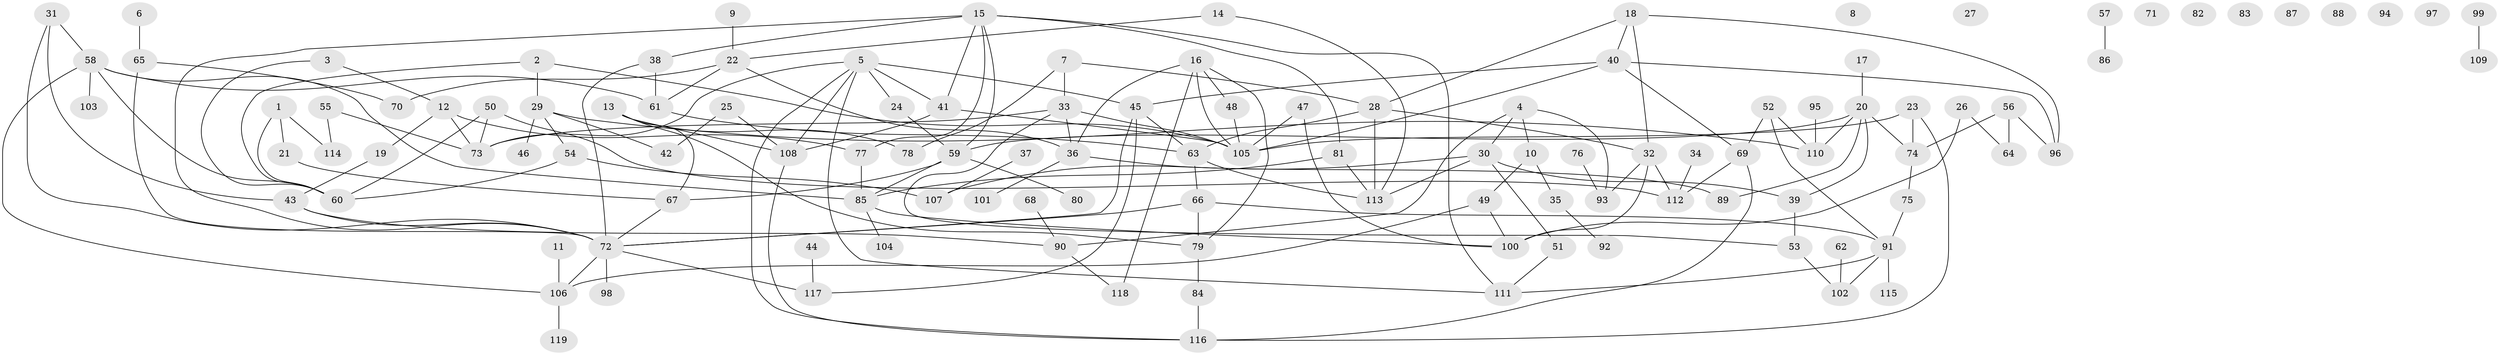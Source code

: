 // coarse degree distribution, {7: 0.061224489795918366, 10: 0.02040816326530612, 6: 0.061224489795918366, 4: 0.22448979591836735, 3: 0.08163265306122448, 9: 0.061224489795918366, 15: 0.02040816326530612, 2: 0.14285714285714285, 5: 0.14285714285714285, 8: 0.02040816326530612, 1: 0.16326530612244897}
// Generated by graph-tools (version 1.1) at 2025/48/03/04/25 22:48:13]
// undirected, 119 vertices, 175 edges
graph export_dot {
  node [color=gray90,style=filled];
  1;
  2;
  3;
  4;
  5;
  6;
  7;
  8;
  9;
  10;
  11;
  12;
  13;
  14;
  15;
  16;
  17;
  18;
  19;
  20;
  21;
  22;
  23;
  24;
  25;
  26;
  27;
  28;
  29;
  30;
  31;
  32;
  33;
  34;
  35;
  36;
  37;
  38;
  39;
  40;
  41;
  42;
  43;
  44;
  45;
  46;
  47;
  48;
  49;
  50;
  51;
  52;
  53;
  54;
  55;
  56;
  57;
  58;
  59;
  60;
  61;
  62;
  63;
  64;
  65;
  66;
  67;
  68;
  69;
  70;
  71;
  72;
  73;
  74;
  75;
  76;
  77;
  78;
  79;
  80;
  81;
  82;
  83;
  84;
  85;
  86;
  87;
  88;
  89;
  90;
  91;
  92;
  93;
  94;
  95;
  96;
  97;
  98;
  99;
  100;
  101;
  102;
  103;
  104;
  105;
  106;
  107;
  108;
  109;
  110;
  111;
  112;
  113;
  114;
  115;
  116;
  117;
  118;
  119;
  1 -- 21;
  1 -- 60;
  1 -- 114;
  2 -- 29;
  2 -- 60;
  2 -- 105;
  3 -- 12;
  3 -- 60;
  4 -- 10;
  4 -- 30;
  4 -- 90;
  4 -- 93;
  5 -- 24;
  5 -- 41;
  5 -- 45;
  5 -- 73;
  5 -- 108;
  5 -- 111;
  5 -- 116;
  6 -- 65;
  7 -- 28;
  7 -- 33;
  7 -- 78;
  9 -- 22;
  10 -- 35;
  10 -- 49;
  11 -- 106;
  12 -- 19;
  12 -- 73;
  12 -- 77;
  13 -- 67;
  13 -- 78;
  13 -- 79;
  13 -- 108;
  14 -- 22;
  14 -- 113;
  15 -- 38;
  15 -- 41;
  15 -- 59;
  15 -- 72;
  15 -- 77;
  15 -- 81;
  15 -- 111;
  16 -- 36;
  16 -- 48;
  16 -- 79;
  16 -- 105;
  16 -- 118;
  17 -- 20;
  18 -- 28;
  18 -- 32;
  18 -- 40;
  18 -- 96;
  19 -- 43;
  20 -- 39;
  20 -- 59;
  20 -- 74;
  20 -- 89;
  20 -- 110;
  21 -- 67;
  22 -- 36;
  22 -- 61;
  22 -- 70;
  23 -- 74;
  23 -- 105;
  23 -- 116;
  24 -- 59;
  25 -- 42;
  25 -- 108;
  26 -- 64;
  26 -- 100;
  28 -- 32;
  28 -- 63;
  28 -- 113;
  29 -- 42;
  29 -- 46;
  29 -- 54;
  29 -- 110;
  30 -- 39;
  30 -- 51;
  30 -- 107;
  30 -- 113;
  31 -- 43;
  31 -- 58;
  31 -- 72;
  32 -- 93;
  32 -- 100;
  32 -- 112;
  33 -- 36;
  33 -- 53;
  33 -- 73;
  33 -- 105;
  34 -- 112;
  35 -- 92;
  36 -- 89;
  36 -- 101;
  37 -- 107;
  38 -- 61;
  38 -- 72;
  39 -- 53;
  40 -- 45;
  40 -- 69;
  40 -- 96;
  40 -- 105;
  41 -- 105;
  41 -- 108;
  43 -- 72;
  43 -- 90;
  44 -- 117;
  45 -- 63;
  45 -- 72;
  45 -- 117;
  47 -- 100;
  47 -- 105;
  48 -- 105;
  49 -- 100;
  49 -- 106;
  50 -- 60;
  50 -- 73;
  50 -- 112;
  51 -- 111;
  52 -- 69;
  52 -- 91;
  52 -- 110;
  53 -- 102;
  54 -- 60;
  54 -- 107;
  55 -- 73;
  55 -- 114;
  56 -- 64;
  56 -- 74;
  56 -- 96;
  57 -- 86;
  58 -- 60;
  58 -- 61;
  58 -- 85;
  58 -- 103;
  58 -- 106;
  59 -- 67;
  59 -- 80;
  59 -- 85;
  61 -- 63;
  62 -- 102;
  63 -- 66;
  63 -- 113;
  65 -- 70;
  65 -- 72;
  66 -- 72;
  66 -- 79;
  66 -- 91;
  67 -- 72;
  68 -- 90;
  69 -- 112;
  69 -- 116;
  72 -- 98;
  72 -- 106;
  72 -- 117;
  74 -- 75;
  75 -- 91;
  76 -- 93;
  77 -- 85;
  79 -- 84;
  81 -- 85;
  81 -- 113;
  84 -- 116;
  85 -- 100;
  85 -- 104;
  90 -- 118;
  91 -- 102;
  91 -- 111;
  91 -- 115;
  95 -- 110;
  99 -- 109;
  106 -- 119;
  108 -- 116;
}
